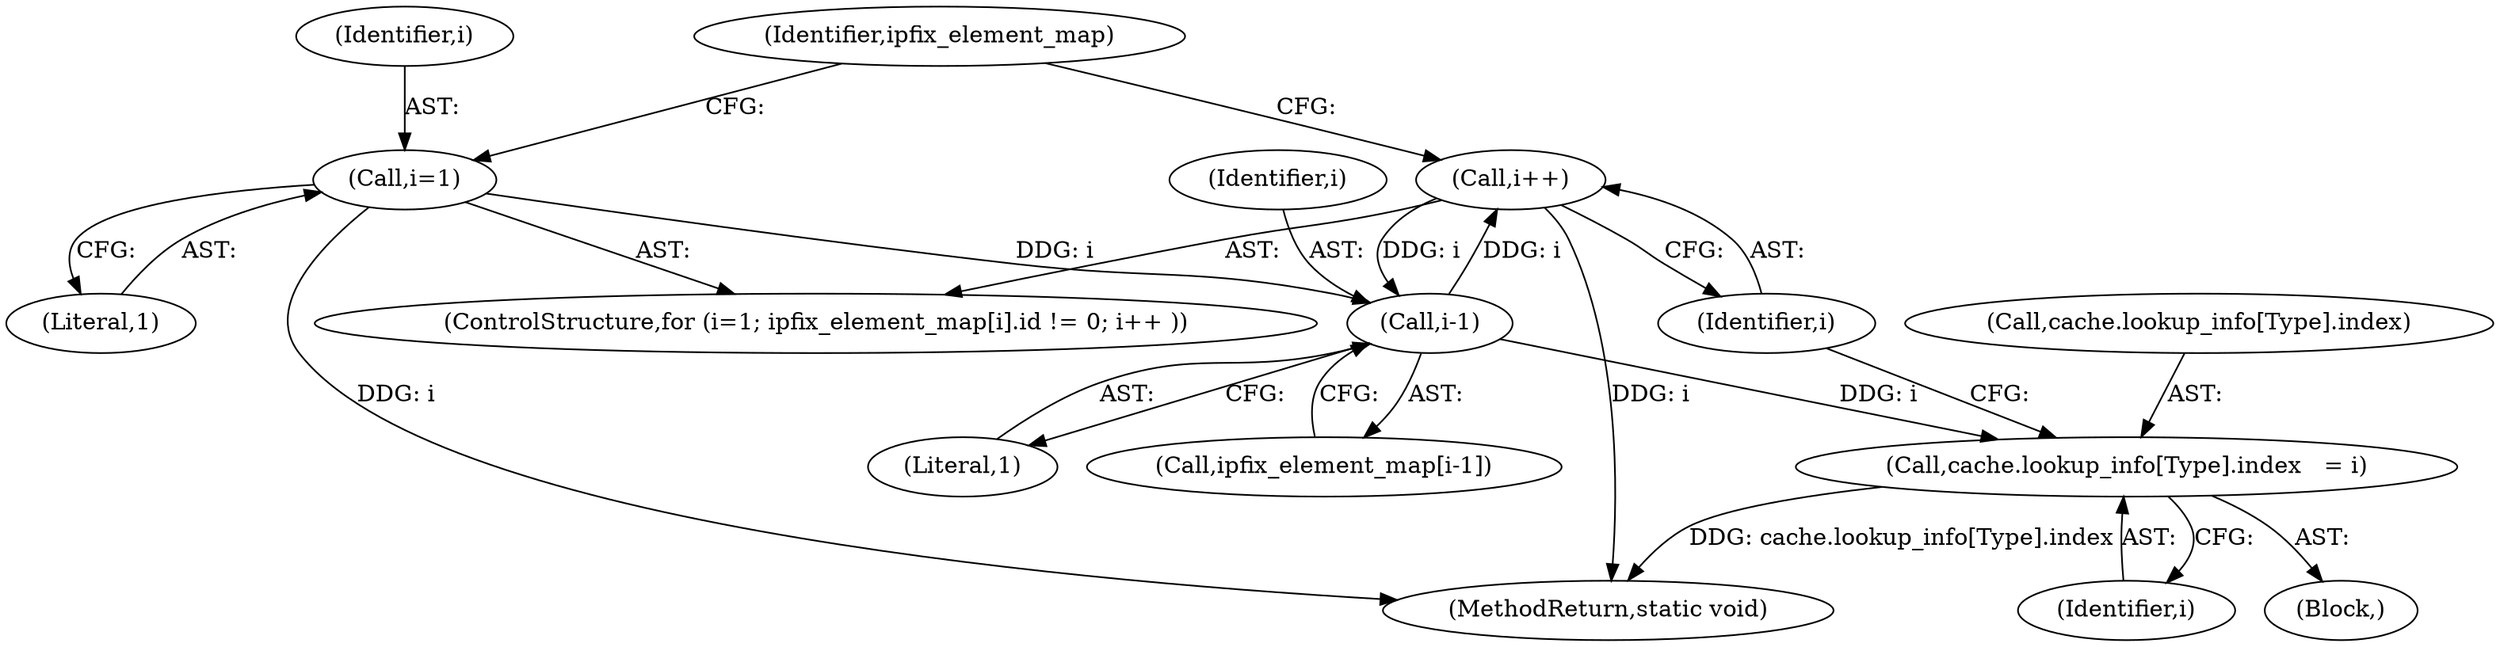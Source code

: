 digraph "0_nfdump_3b006ededaf351f1723aea6c727c9edd1b1fff9b@array" {
"1000239" [label="(Call,cache.lookup_info[Type].index   = i)"];
"1000234" [label="(Call,i-1)"];
"1000213" [label="(Call,i++)"];
"1000203" [label="(Call,i=1)"];
"1000213" [label="(Call,i++)"];
"1000234" [label="(Call,i-1)"];
"1000209" [label="(Identifier,ipfix_element_map)"];
"1000215" [label="(Block,)"];
"1000204" [label="(Identifier,i)"];
"1000236" [label="(Literal,1)"];
"1000239" [label="(Call,cache.lookup_info[Type].index   = i)"];
"1000214" [label="(Identifier,i)"];
"1000240" [label="(Call,cache.lookup_info[Type].index)"];
"1000202" [label="(ControlStructure,for (i=1; ipfix_element_map[i].id != 0; i++ ))"];
"1000235" [label="(Identifier,i)"];
"1000205" [label="(Literal,1)"];
"1000203" [label="(Call,i=1)"];
"1000232" [label="(Call,ipfix_element_map[i-1])"];
"1000247" [label="(Identifier,i)"];
"1000647" [label="(MethodReturn,static void)"];
"1000239" -> "1000215"  [label="AST: "];
"1000239" -> "1000247"  [label="CFG: "];
"1000240" -> "1000239"  [label="AST: "];
"1000247" -> "1000239"  [label="AST: "];
"1000214" -> "1000239"  [label="CFG: "];
"1000239" -> "1000647"  [label="DDG: cache.lookup_info[Type].index"];
"1000234" -> "1000239"  [label="DDG: i"];
"1000234" -> "1000232"  [label="AST: "];
"1000234" -> "1000236"  [label="CFG: "];
"1000235" -> "1000234"  [label="AST: "];
"1000236" -> "1000234"  [label="AST: "];
"1000232" -> "1000234"  [label="CFG: "];
"1000234" -> "1000213"  [label="DDG: i"];
"1000213" -> "1000234"  [label="DDG: i"];
"1000203" -> "1000234"  [label="DDG: i"];
"1000213" -> "1000202"  [label="AST: "];
"1000213" -> "1000214"  [label="CFG: "];
"1000214" -> "1000213"  [label="AST: "];
"1000209" -> "1000213"  [label="CFG: "];
"1000213" -> "1000647"  [label="DDG: i"];
"1000203" -> "1000202"  [label="AST: "];
"1000203" -> "1000205"  [label="CFG: "];
"1000204" -> "1000203"  [label="AST: "];
"1000205" -> "1000203"  [label="AST: "];
"1000209" -> "1000203"  [label="CFG: "];
"1000203" -> "1000647"  [label="DDG: i"];
}
